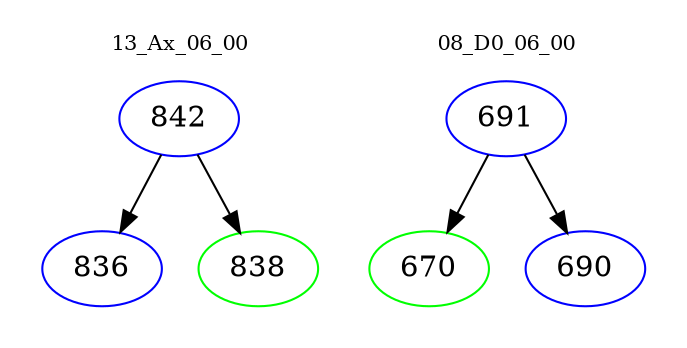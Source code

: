 digraph{
subgraph cluster_0 {
color = white
label = "13_Ax_06_00";
fontsize=10;
T0_842 [label="842", color="blue"]
T0_842 -> T0_836 [color="black"]
T0_836 [label="836", color="blue"]
T0_842 -> T0_838 [color="black"]
T0_838 [label="838", color="green"]
}
subgraph cluster_1 {
color = white
label = "08_D0_06_00";
fontsize=10;
T1_691 [label="691", color="blue"]
T1_691 -> T1_670 [color="black"]
T1_670 [label="670", color="green"]
T1_691 -> T1_690 [color="black"]
T1_690 [label="690", color="blue"]
}
}
